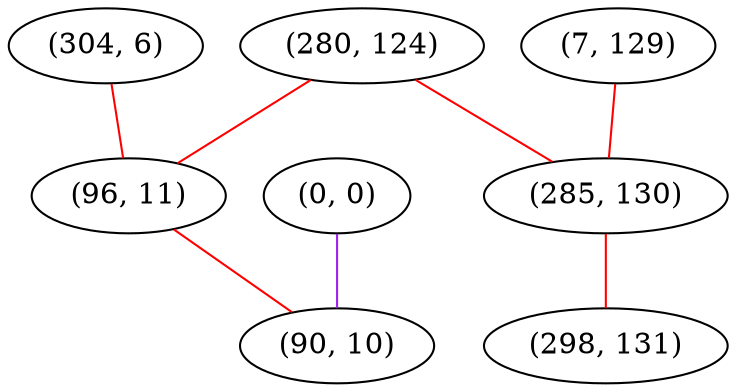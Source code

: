 graph "" {
"(304, 6)";
"(0, 0)";
"(280, 124)";
"(7, 129)";
"(96, 11)";
"(285, 130)";
"(90, 10)";
"(298, 131)";
"(304, 6)" -- "(96, 11)"  [color=red, key=0, weight=1];
"(0, 0)" -- "(90, 10)"  [color=purple, key=0, weight=4];
"(280, 124)" -- "(96, 11)"  [color=red, key=0, weight=1];
"(280, 124)" -- "(285, 130)"  [color=red, key=0, weight=1];
"(7, 129)" -- "(285, 130)"  [color=red, key=0, weight=1];
"(96, 11)" -- "(90, 10)"  [color=red, key=0, weight=1];
"(285, 130)" -- "(298, 131)"  [color=red, key=0, weight=1];
}

